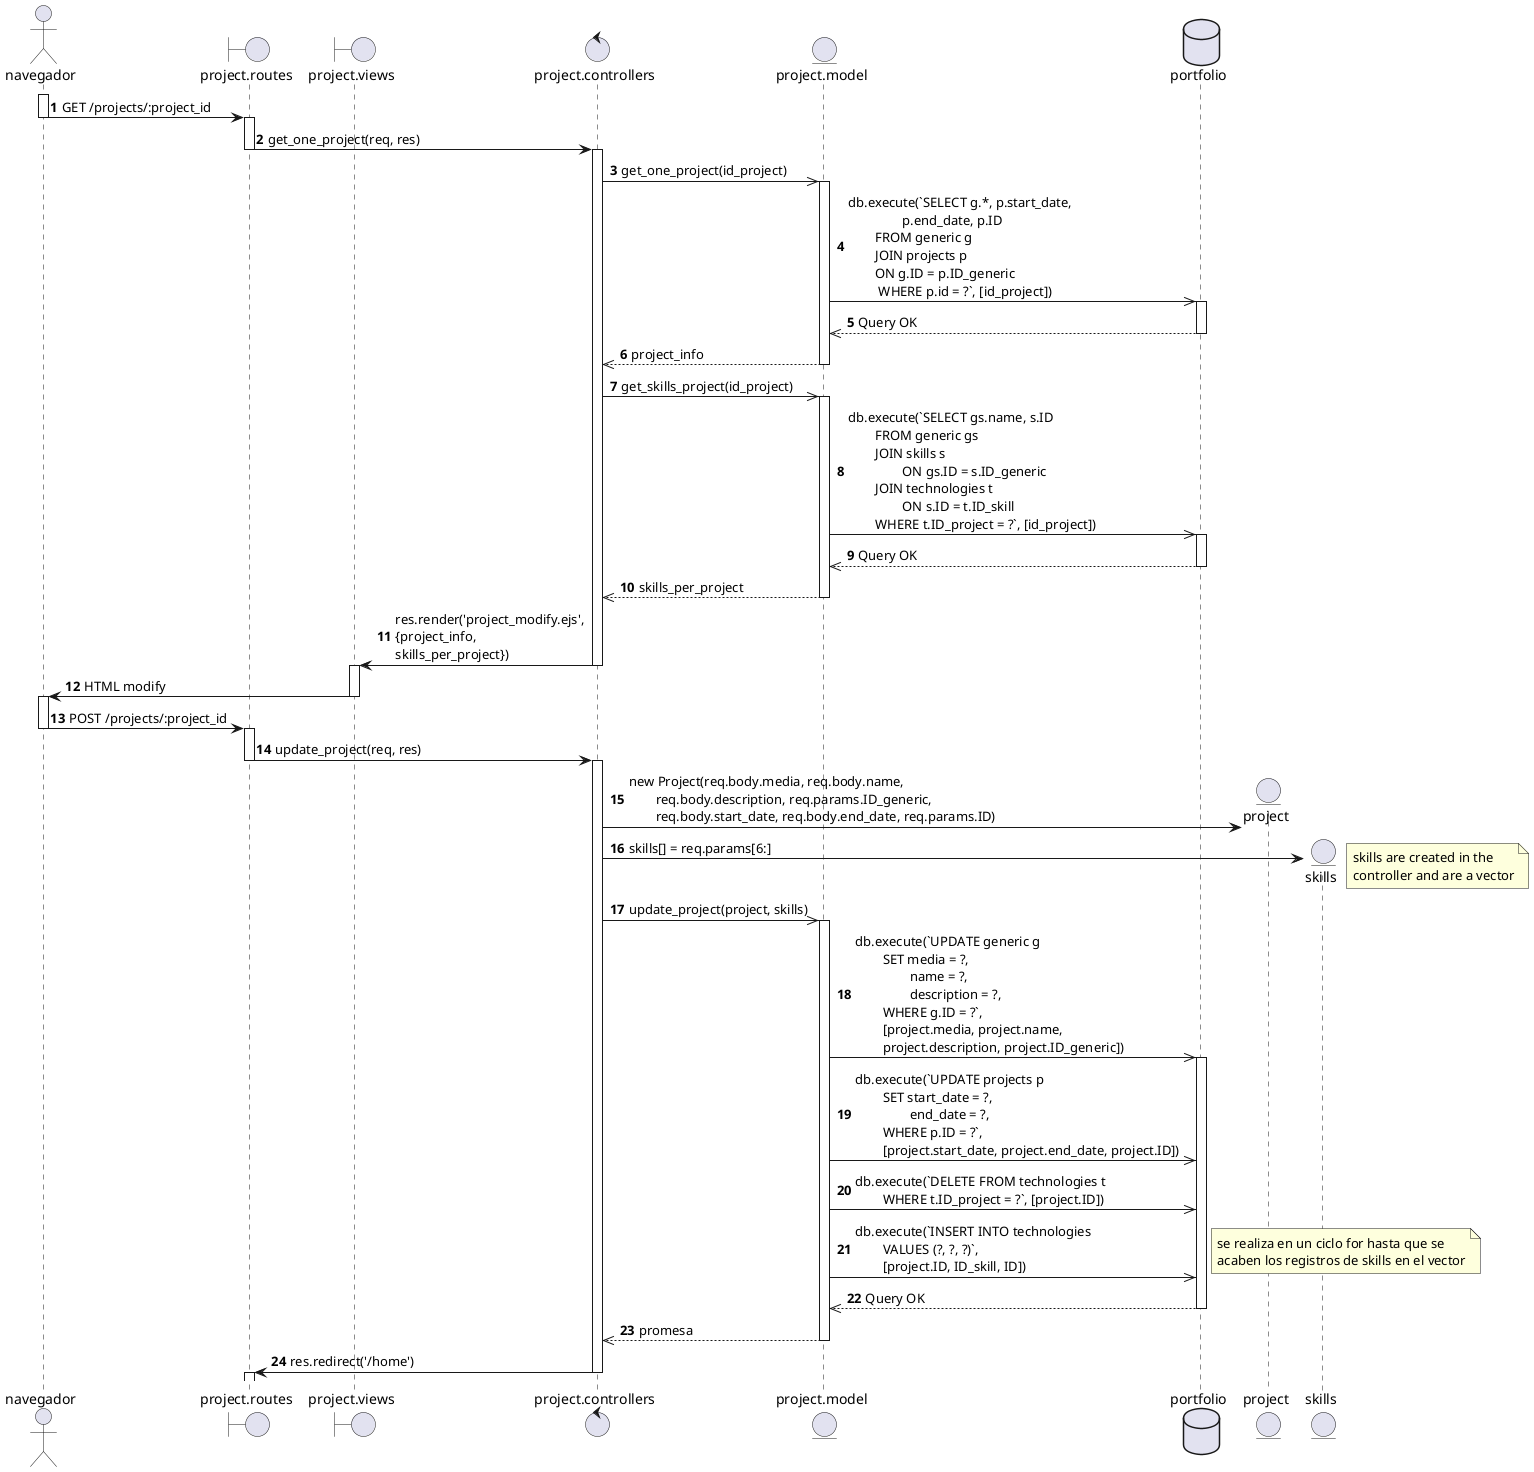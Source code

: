 @startuml

actor navegador as nav
boundary "project.routes" as routes
boundary "project.views" as view
control "project.controllers" as controller
entity "project.model" as model
database portfolio as db   
autonumber

activate nav
nav -> routes: GET /projects/:project_id
deactivate nav

activate routes
routes -> controller: get_one_project(req, res)
deactivate routes

activate controller
controller ->> model: get_one_project(id_project)

activate model
model ->> db: db.execute(`SELECT g.*, p.start_date, \n\t\tp.end_date, p.ID \n\tFROM generic g \n\tJOIN projects p \n\tON g.ID = p.ID_generic \n\t WHERE p.id = ?`, [id_project])

activate db
db -->> model: Query OK
deactivate db

model -->> controller: project_info
deactivate model

controller ->> model: get_skills_project(id_project)
activate model
model ->> db: db.execute(`SELECT gs.name, s.ID \n\tFROM generic gs \n\tJOIN skills s \n\t\tON gs.ID = s.ID_generic \n\tJOIN technologies t \n\t\tON s.ID = t.ID_skill \n\tWHERE t.ID_project = ?`, [id_project])

activate db
db -->> model: Query OK
deactivate db

model -->> controller: skills_per_project
deactivate model

controller -> view: res.render('project_modify.ejs',  \n{project_info, \nskills_per_project})
deactivate controller

activate view
view -> nav: HTML modify
deactivate view

activate nav
nav -> routes: POST /projects/:project_id
deactivate nav

activate routes 
routes -> controller: update_project(req, res)
deactivate routes

activate controller 
create entity project
controller -> project: new Project(req.body.media, req.body.name, \n\treq.body.description, req.params.ID_generic, \n\treq.body.start_date, req.body.end_date, req.params.ID)

create entity skills
controller -> skills: skills[] = req.params[6:]
note right: skills are created in the \ncontroller and are a vector

controller ->> model: update_project(project, skills)

activate model
model ->> db: db.execute(`UPDATE generic g \n\tSET media = ?, \n\t\tname = ?, \n\t\tdescription = ?, \n\tWHERE g.ID = ?`, \n\t[project.media, project.name, \n\tproject.description, project.ID_generic])
activate db
model ->> db: db.execute(`UPDATE projects p \n\tSET start_date = ?, \n\t\tend_date = ?, \n\tWHERE p.ID = ?`, \n\t[project.start_date, project.end_date, project.ID])
model ->> db: db.execute(`DELETE FROM technologies t \n\tWHERE t.ID_project = ?`, [project.ID])
model ->> db: db.execute(`INSERT INTO technologies \n\tVALUES (?, ?, ?)`, \n\t[project.ID, ID_skill, ID])
note right: se realiza en un ciclo for hasta que se \nacaben los registros de skills en el vector

db -->> model: Query OK
deactivate db

model -->> controller: promesa
deactivate model
controller -> routes: res.redirect('/home')
deactivate controller
activate routes

@enduml